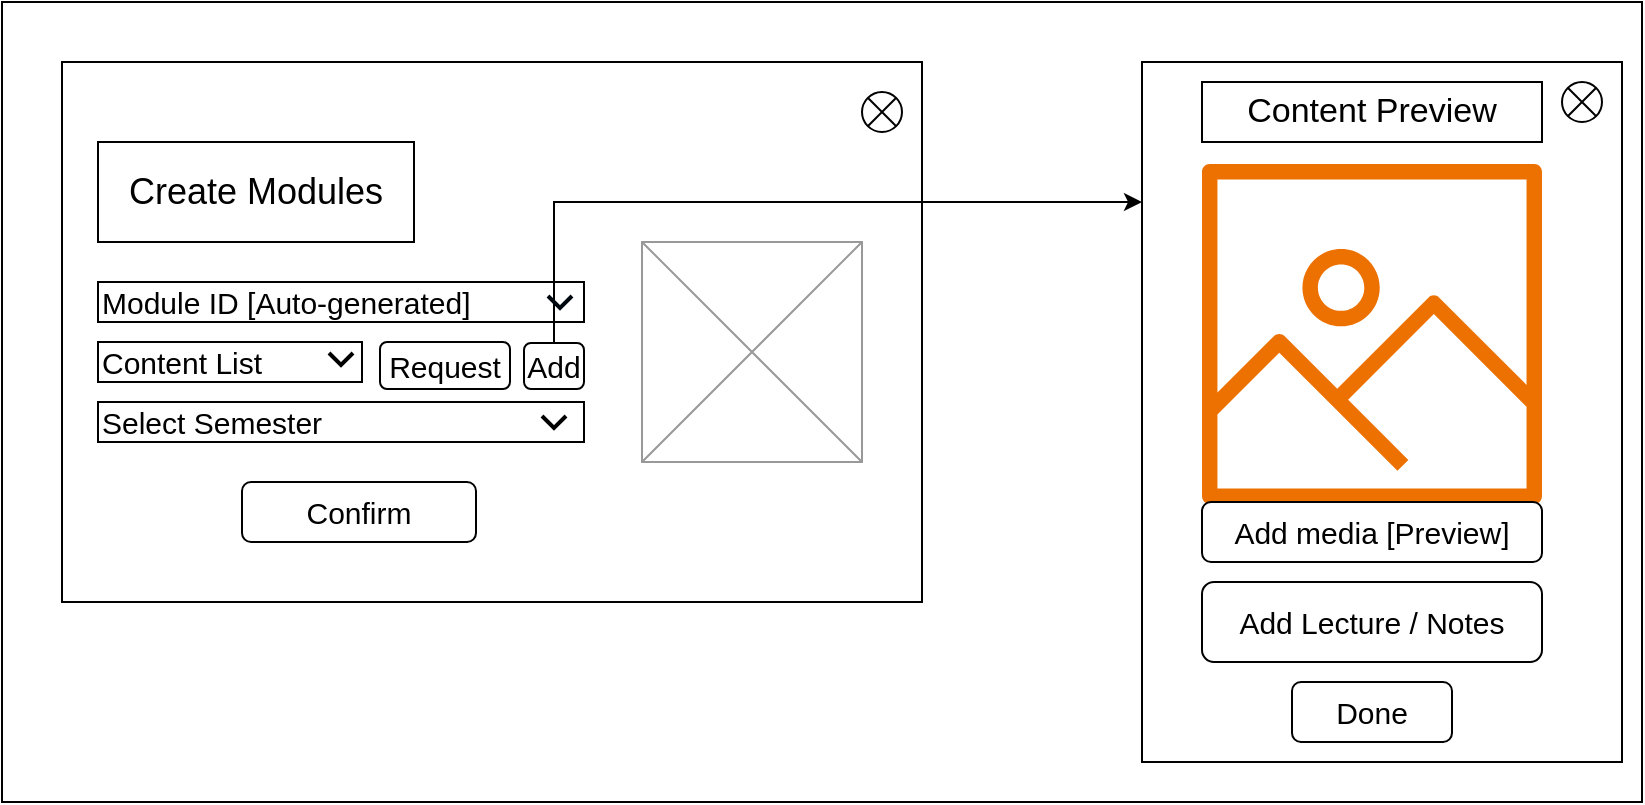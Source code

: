 <mxfile version="24.2.1" type="device">
  <diagram name="Page-1" id="Mx7Iq8ttASBbPjpLBnmU">
    <mxGraphModel dx="1793" dy="975" grid="1" gridSize="10" guides="1" tooltips="1" connect="1" arrows="1" fold="1" page="1" pageScale="1" pageWidth="850" pageHeight="1100" math="0" shadow="0">
      <root>
        <mxCell id="0" />
        <mxCell id="1" parent="0" />
        <mxCell id="pWQf9mh5aRW6wcGT0CdE-1" value="" style="rounded=0;whiteSpace=wrap;html=1;fillColor=#ffffff;shadow=0;" parent="1" vertex="1">
          <mxGeometry x="240" y="130" width="820" height="400" as="geometry" />
        </mxCell>
        <mxCell id="pWQf9mh5aRW6wcGT0CdE-2" value="" style="rounded=0;whiteSpace=wrap;html=1;" parent="1" vertex="1">
          <mxGeometry x="270" y="160" width="430" height="270" as="geometry" />
        </mxCell>
        <mxCell id="pWQf9mh5aRW6wcGT0CdE-3" value="&lt;font style=&quot;font-size: 18px;&quot;&gt;Create Modules&lt;/font&gt;" style="rounded=0;whiteSpace=wrap;html=1;" parent="1" vertex="1">
          <mxGeometry x="288" y="200" width="158" height="50" as="geometry" />
        </mxCell>
        <mxCell id="pWQf9mh5aRW6wcGT0CdE-4" value="" style="shape=sumEllipse;perimeter=ellipsePerimeter;whiteSpace=wrap;html=1;backgroundOutline=1;" parent="1" vertex="1">
          <mxGeometry x="670" y="175" width="20" height="20" as="geometry" />
        </mxCell>
        <mxCell id="pWQf9mh5aRW6wcGT0CdE-5" value="&lt;font style=&quot;font-size: 15px;&quot;&gt;Content List&lt;/font&gt;" style="rounded=0;whiteSpace=wrap;html=1;align=left;" parent="1" vertex="1">
          <mxGeometry x="288" y="300" width="132" height="20" as="geometry" />
        </mxCell>
        <mxCell id="pWQf9mh5aRW6wcGT0CdE-10" value="&lt;font style=&quot;font-size: 15px;&quot;&gt;Confirm&lt;/font&gt;" style="rounded=1;whiteSpace=wrap;html=1;" parent="1" vertex="1">
          <mxGeometry x="360" y="370" width="117" height="30" as="geometry" />
        </mxCell>
        <mxCell id="pWQf9mh5aRW6wcGT0CdE-12" value="" style="verticalLabelPosition=bottom;shadow=0;dashed=0;align=center;html=1;verticalAlign=top;strokeWidth=1;shape=mxgraph.mockup.graphics.simpleIcon;strokeColor=#999999;" parent="1" vertex="1">
          <mxGeometry x="560" y="250" width="110" height="110" as="geometry" />
        </mxCell>
        <mxCell id="pWQf9mh5aRW6wcGT0CdE-24" value="&lt;font style=&quot;font-size: 15px;&quot;&gt;Select Semester&lt;/font&gt;" style="rounded=0;whiteSpace=wrap;html=1;align=left;" parent="1" vertex="1">
          <mxGeometry x="288" y="330" width="243" height="20" as="geometry" />
        </mxCell>
        <mxCell id="pWQf9mh5aRW6wcGT0CdE-25" value="&lt;font style=&quot;font-size: 15px;&quot;&gt;Module ID [Auto-generated]&lt;/font&gt;" style="rounded=0;whiteSpace=wrap;html=1;align=left;" parent="1" vertex="1">
          <mxGeometry x="288" y="270" width="243" height="20" as="geometry" />
        </mxCell>
        <mxCell id="pWQf9mh5aRW6wcGT0CdE-26" value="" style="html=1;verticalLabelPosition=bottom;labelBackgroundColor=#ffffff;verticalAlign=top;shadow=0;dashed=0;strokeWidth=2;shape=mxgraph.ios7.misc.down;strokeColor=#000000;" parent="1" vertex="1">
          <mxGeometry x="403.5" y="305.5" width="12" height="6" as="geometry" />
        </mxCell>
        <mxCell id="pWQf9mh5aRW6wcGT0CdE-27" value="" style="rounded=0;whiteSpace=wrap;html=1;" parent="1" vertex="1">
          <mxGeometry x="810" y="160" width="240" height="350" as="geometry" />
        </mxCell>
        <mxCell id="pWQf9mh5aRW6wcGT0CdE-28" value="&lt;font style=&quot;font-size: 17px;&quot;&gt;Content Preview&lt;/font&gt;" style="rounded=0;whiteSpace=wrap;html=1;" parent="1" vertex="1">
          <mxGeometry x="840" y="170" width="170" height="30" as="geometry" />
        </mxCell>
        <mxCell id="pWQf9mh5aRW6wcGT0CdE-29" value="" style="sketch=0;outlineConnect=0;fontColor=#232F3E;gradientColor=none;fillColor=#ED7100;strokeColor=none;dashed=0;verticalLabelPosition=bottom;verticalAlign=top;align=center;html=1;fontSize=12;fontStyle=0;aspect=fixed;pointerEvents=1;shape=mxgraph.aws4.container_registry_image;" parent="1" vertex="1">
          <mxGeometry x="840" y="211" width="170" height="170" as="geometry" />
        </mxCell>
        <mxCell id="pWQf9mh5aRW6wcGT0CdE-30" value="" style="shape=sumEllipse;perimeter=ellipsePerimeter;whiteSpace=wrap;html=1;backgroundOutline=1;" parent="1" vertex="1">
          <mxGeometry x="1020" y="170" width="20" height="20" as="geometry" />
        </mxCell>
        <mxCell id="pWQf9mh5aRW6wcGT0CdE-37" style="edgeStyle=orthogonalEdgeStyle;rounded=0;orthogonalLoop=1;jettySize=auto;html=1;exitX=0.5;exitY=1;exitDx=0;exitDy=0;" parent="1" source="pWQf9mh5aRW6wcGT0CdE-34" target="pWQf9mh5aRW6wcGT0CdE-27" edge="1">
          <mxGeometry relative="1" as="geometry">
            <Array as="points">
              <mxPoint x="516" y="230" />
            </Array>
          </mxGeometry>
        </mxCell>
        <mxCell id="pWQf9mh5aRW6wcGT0CdE-34" value="&lt;font style=&quot;font-size: 15px;&quot;&gt;Add&lt;/font&gt;" style="rounded=1;whiteSpace=wrap;html=1;" parent="1" vertex="1">
          <mxGeometry x="501" y="300.5" width="30" height="23" as="geometry" />
        </mxCell>
        <mxCell id="pWQf9mh5aRW6wcGT0CdE-36" value="&lt;font style=&quot;font-size: 15px;&quot;&gt;Add Lecture / Notes&lt;/font&gt;" style="rounded=1;whiteSpace=wrap;html=1;" parent="1" vertex="1">
          <mxGeometry x="840" y="420" width="170" height="40" as="geometry" />
        </mxCell>
        <mxCell id="pWQf9mh5aRW6wcGT0CdE-38" value="&lt;font style=&quot;font-size: 15px;&quot;&gt;Add media [Preview]&lt;/font&gt;" style="rounded=1;whiteSpace=wrap;html=1;" parent="1" vertex="1">
          <mxGeometry x="840" y="380" width="170" height="30" as="geometry" />
        </mxCell>
        <mxCell id="pWQf9mh5aRW6wcGT0CdE-39" value="&lt;font style=&quot;font-size: 15px;&quot;&gt;Done&lt;/font&gt;" style="rounded=1;whiteSpace=wrap;html=1;" parent="1" vertex="1">
          <mxGeometry x="885" y="470" width="80" height="30" as="geometry" />
        </mxCell>
        <mxCell id="pWQf9mh5aRW6wcGT0CdE-40" value="" style="html=1;verticalLabelPosition=bottom;labelBackgroundColor=#ffffff;verticalAlign=top;shadow=0;dashed=0;strokeWidth=2;shape=mxgraph.ios7.misc.down;strokeColor=#000000;" parent="1" vertex="1">
          <mxGeometry x="510" y="337" width="12" height="6" as="geometry" />
        </mxCell>
        <mxCell id="pWQf9mh5aRW6wcGT0CdE-43" value="&lt;font style=&quot;font-size: 15px;&quot;&gt;Request&lt;/font&gt;" style="rounded=1;whiteSpace=wrap;html=1;" parent="1" vertex="1">
          <mxGeometry x="429" y="300" width="65" height="23.5" as="geometry" />
        </mxCell>
        <mxCell id="pWQf9mh5aRW6wcGT0CdE-8" value="" style="html=1;verticalLabelPosition=bottom;labelBackgroundColor=#ffffff;verticalAlign=top;shadow=0;dashed=0;strokeWidth=2;shape=mxgraph.ios7.misc.down;strokeColor=#00080F;" parent="1" vertex="1">
          <mxGeometry x="513" y="277" width="12" height="6" as="geometry" />
        </mxCell>
      </root>
    </mxGraphModel>
  </diagram>
</mxfile>
